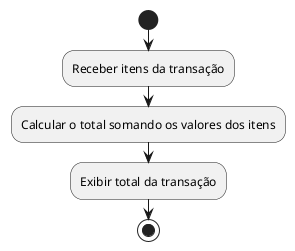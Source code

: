 @startuml
start

:Receber itens da transação;
:Calcular o total somando os valores dos itens;
:Exibir total da transação;
stop

@enduml
